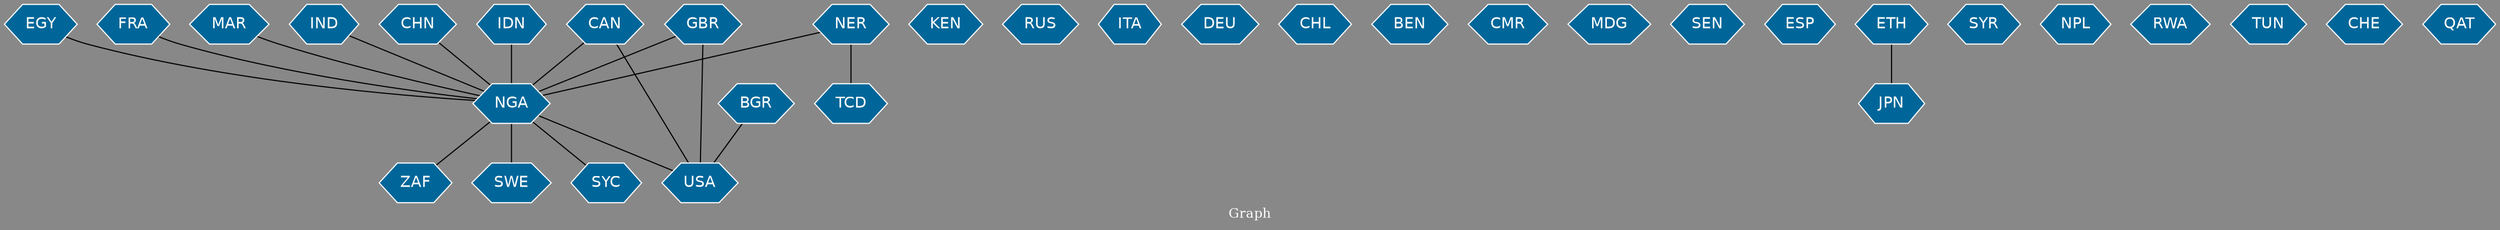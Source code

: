 // Countries together in item graph
graph {
	graph [bgcolor="#888888" fontcolor=white fontsize=12 label="Graph" outputorder=edgesfirst overlap=prism]
	node [color=white fillcolor="#006699" fontcolor=white fontname=Helvetica shape=hexagon style=filled]
	edge [arrowhead=open color=black fontcolor=white fontname=Courier fontsize=12]
		NGA [label=NGA]
		ZAF [label=ZAF]
		KEN [label=KEN]
		USA [label=USA]
		CAN [label=CAN]
		RUS [label=RUS]
		IND [label=IND]
		CHN [label=CHN]
		IDN [label=IDN]
		EGY [label=EGY]
		ITA [label=ITA]
		FRA [label=FRA]
		NER [label=NER]
		DEU [label=DEU]
		CHL [label=CHL]
		BEN [label=BEN]
		GBR [label=GBR]
		CMR [label=CMR]
		BGR [label=BGR]
		MDG [label=MDG]
		SEN [label=SEN]
		ESP [label=ESP]
		ETH [label=ETH]
		JPN [label=JPN]
		TCD [label=TCD]
		SYR [label=SYR]
		MAR [label=MAR]
		NPL [label=NPL]
		RWA [label=RWA]
		TUN [label=TUN]
		SWE [label=SWE]
		SYC [label=SYC]
		CHE [label=CHE]
		QAT [label=QAT]
			NER -- NGA [weight=1]
			IDN -- NGA [weight=6]
			CHN -- NGA [weight=2]
			GBR -- USA [weight=1]
			NGA -- USA [weight=6]
			NGA -- SWE [weight=1]
			IND -- NGA [weight=1]
			GBR -- NGA [weight=1]
			BGR -- USA [weight=1]
			CAN -- NGA [weight=3]
			NGA -- SYC [weight=1]
			CAN -- USA [weight=1]
			NER -- TCD [weight=2]
			EGY -- NGA [weight=3]
			ETH -- JPN [weight=1]
			FRA -- NGA [weight=1]
			NGA -- ZAF [weight=8]
			MAR -- NGA [weight=1]
}